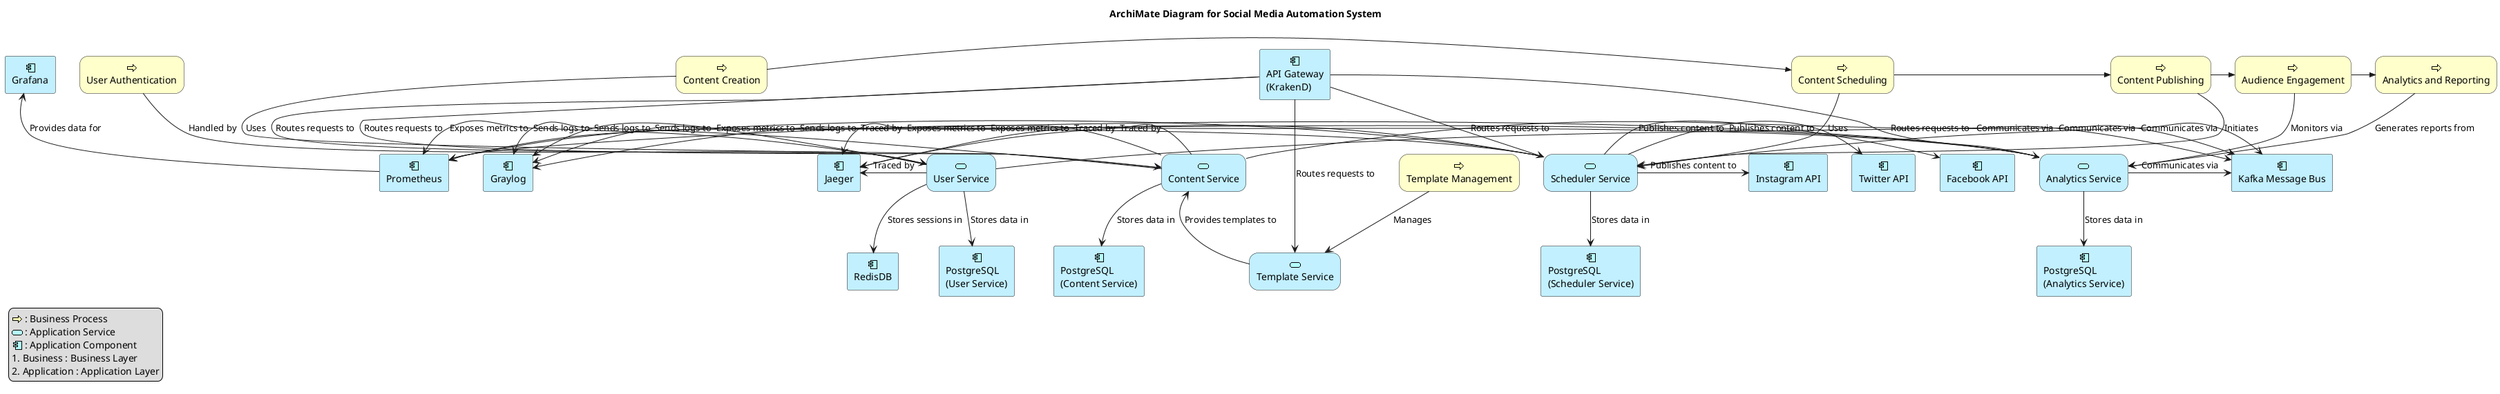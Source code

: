 @startuml
title ArchiMate Diagram for Social Media Automation System

' Define styles for rectangles with rounded corners
skinparam rectangle<<behavior>> {
    roundCorner 25
}

' Define sprites for different element types
sprite $bProcess jar:archimate/business-process
sprite $aService jar:archimate/application-service
sprite $aComponent jar:archimate/application-component

' Define Business Processes
rectangle "Content Creation" as ContentCreation <<$bProcess>><<behavior>> #Business
rectangle "Content Scheduling" as ContentScheduling <<$bProcess>><<behavior>> #Business
rectangle "Content Publishing" as ContentPublishing <<$bProcess>><<behavior>> #Business
rectangle "Audience Engagement" as AudienceEngagement <<$bProcess>><<behavior>> #Business
rectangle "Analytics and Reporting" as AnalyticsReporting <<$bProcess>><<behavior>> #Business
rectangle "User Authentication" as UserAuthentication <<$bProcess>><<behavior>> #Business
rectangle "Template Management" as TemplateManagement <<$bProcess>><<behavior>> #Business

' Define Application Services
rectangle "User Service" as UserService <<$aService>><<behavior>> #Application
rectangle "Content Service" as ContentService <<$aService>><<behavior>> #Application
rectangle "Scheduler Service" as SchedulerService <<$aService>><<behavior>> #Application
rectangle "Analytics Service" as AnalyticsService <<$aService>><<behavior>> #Application
rectangle "Template Service" as TemplateService <<$aService>><<behavior>> #Application

' Define Application Components
rectangle "API Gateway\n(KrakenD)" as APIGateway <<$aComponent>> #Application
rectangle "Kafka Message Bus" as KafkaBus <<$aComponent>> #Application
rectangle "RedisDB" as RedisDB <<$aComponent>> #Application
rectangle "PostgreSQL\n(User Service)" as UserDB <<$aComponent>> #Application
rectangle "PostgreSQL\n(Content Service)" as ContentDB <<$aComponent>> #Application
rectangle "PostgreSQL\n(Scheduler Service)" as SchedulerDB <<$aComponent>> #Application
rectangle "PostgreSQL\n(Analytics Service)" as AnalyticsDB <<$aComponent>> #Application
rectangle "Graylog" as Graylog <<$aComponent>> #Application
rectangle "Prometheus" as Prometheus <<$aComponent>> #Application
rectangle "Grafana" as Grafana <<$aComponent>> #Application
rectangle "Jaeger" as Jaeger <<$aComponent>> #Application

' Define External Systems (Social Media Platforms)
rectangle "Facebook API" as FacebookAPI <<$aComponent>> #Application
rectangle "Twitter API" as TwitterAPI <<$aComponent>> #Application
rectangle "Instagram API" as InstagramAPI <<$aComponent>> #Application

' Relationships between Business Processes and Application Services
ContentCreation -down-> ContentService : "Uses"
ContentScheduling -down-> SchedulerService : "Uses"
ContentPublishing -down-> SchedulerService : "Initiates"
AudienceEngagement -down-> AnalyticsService : "Monitors via"
AnalyticsReporting -down-> AnalyticsService : "Generates reports from"
UserAuthentication -down-> UserService : "Handled by"
TemplateManagement -down-> TemplateService : "Manages"

' Relationships between Application Services and Components
UserService -down-> UserDB : "Stores data in"
ContentService -down-> ContentDB : "Stores data in"
SchedulerService -down-> SchedulerDB : "Stores data in"
AnalyticsService -down-> AnalyticsDB : "Stores data in"
UserService -down-> RedisDB : "Stores sessions in"

' Relationships between Application Services and KafkaBus
UserService -right-> KafkaBus : "Communicates via"
ContentService -right-> KafkaBus : "Communicates via"
SchedulerService -right-> KafkaBus : "Communicates via"
AnalyticsService -right-> KafkaBus : "Communicates via"

' Relationships between Application Services and External Systems
SchedulerService -right-> FacebookAPI : "Publishes content to"
SchedulerService -right-> TwitterAPI : "Publishes content to"
SchedulerService -right-> InstagramAPI : "Publishes content to"

' Relationships between Application Services and Monitoring Tools
UserService -left-> Graylog : "Sends logs to"
ContentService -left-> Graylog : "Sends logs to"
SchedulerService -left-> Graylog : "Sends logs to"
AnalyticsService -left-> Graylog : "Sends logs to"

UserService -left-> Prometheus : "Exposes metrics to"
ContentService -left-> Prometheus : "Exposes metrics to"
SchedulerService -left-> Prometheus : "Exposes metrics to"
AnalyticsService -left-> Prometheus : "Exposes metrics to"

Prometheus -up-> Grafana : "Provides data for"

UserService -left-> Jaeger : "Traced by"
ContentService -left-> Jaeger : "Traced by"
SchedulerService -left-> Jaeger : "Traced by"
AnalyticsService -left-> Jaeger : "Traced by"

' Relationships between Template Service and Content Service
TemplateService -up-> ContentService : "Provides templates to"

' Relationships between API Gateway and Application Services
APIGateway -down-> UserService : "Routes requests to"
APIGateway -down-> ContentService : "Routes requests to"
APIGateway -down-> SchedulerService : "Routes requests to"
APIGateway -down-> AnalyticsService : "Routes requests to"
APIGateway -down-> TemplateService : "Routes requests to"

' Relationships between Business Processes (Sequence)
ContentCreation -right->> ContentScheduling
ContentScheduling -right->> ContentPublishing
ContentPublishing -right->> AudienceEngagement
AudienceEngagement -right->> AnalyticsReporting

' Legend
legend left
<$bProcess> : Business Process
<$aService> : Application Service
<$aComponent> : Application Component
#Business : Business Layer
#Application : Application Layer
endlegend

@enduml
